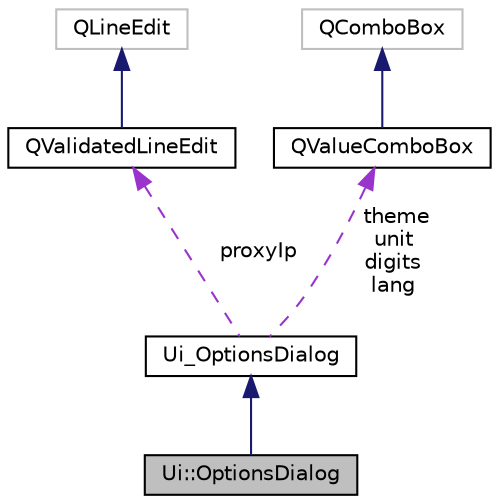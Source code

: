 digraph "Ui::OptionsDialog"
{
 // LATEX_PDF_SIZE
  edge [fontname="Helvetica",fontsize="10",labelfontname="Helvetica",labelfontsize="10"];
  node [fontname="Helvetica",fontsize="10",shape=record];
  Node2 [label="Ui::OptionsDialog",height=0.2,width=0.4,color="black", fillcolor="grey75", style="filled", fontcolor="black",tooltip=" "];
  Node3 -> Node2 [dir="back",color="midnightblue",fontsize="10",style="solid"];
  Node3 [label="Ui_OptionsDialog",height=0.2,width=0.4,color="black", fillcolor="white", style="filled",URL="$class_ui___options_dialog.html",tooltip=" "];
  Node4 -> Node3 [dir="back",color="darkorchid3",fontsize="10",style="dashed",label=" proxyIp" ];
  Node4 [label="QValidatedLineEdit",height=0.2,width=0.4,color="black", fillcolor="white", style="filled",URL="$class_q_validated_line_edit.html",tooltip=" "];
  Node5 -> Node4 [dir="back",color="midnightblue",fontsize="10",style="solid"];
  Node5 [label="QLineEdit",height=0.2,width=0.4,color="grey75", fillcolor="white", style="filled",tooltip=" "];
  Node6 -> Node3 [dir="back",color="darkorchid3",fontsize="10",style="dashed",label=" theme\nunit\ndigits\nlang" ];
  Node6 [label="QValueComboBox",height=0.2,width=0.4,color="black", fillcolor="white", style="filled",URL="$class_q_value_combo_box.html",tooltip=" "];
  Node7 -> Node6 [dir="back",color="midnightblue",fontsize="10",style="solid"];
  Node7 [label="QComboBox",height=0.2,width=0.4,color="grey75", fillcolor="white", style="filled",tooltip=" "];
}
